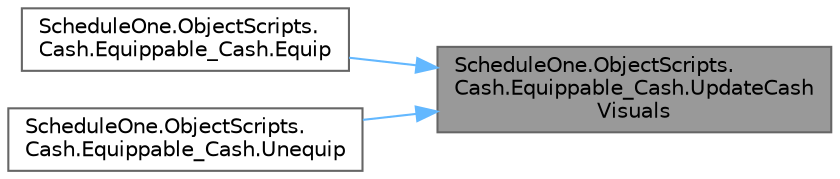 digraph "ScheduleOne.ObjectScripts.Cash.Equippable_Cash.UpdateCashVisuals"
{
 // LATEX_PDF_SIZE
  bgcolor="transparent";
  edge [fontname=Helvetica,fontsize=10,labelfontname=Helvetica,labelfontsize=10];
  node [fontname=Helvetica,fontsize=10,shape=box,height=0.2,width=0.4];
  rankdir="RL";
  Node1 [id="Node000001",label="ScheduleOne.ObjectScripts.\lCash.Equippable_Cash.UpdateCash\lVisuals",height=0.2,width=0.4,color="gray40", fillcolor="grey60", style="filled", fontcolor="black",tooltip=" "];
  Node1 -> Node2 [id="edge1_Node000001_Node000002",dir="back",color="steelblue1",style="solid",tooltip=" "];
  Node2 [id="Node000002",label="ScheduleOne.ObjectScripts.\lCash.Equippable_Cash.Equip",height=0.2,width=0.4,color="grey40", fillcolor="white", style="filled",URL="$class_schedule_one_1_1_object_scripts_1_1_cash_1_1_equippable___cash.html#a8079a42a5751717085d6b0354cbb0232",tooltip=" "];
  Node1 -> Node3 [id="edge2_Node000001_Node000003",dir="back",color="steelblue1",style="solid",tooltip=" "];
  Node3 [id="Node000003",label="ScheduleOne.ObjectScripts.\lCash.Equippable_Cash.Unequip",height=0.2,width=0.4,color="grey40", fillcolor="white", style="filled",URL="$class_schedule_one_1_1_object_scripts_1_1_cash_1_1_equippable___cash.html#aa513e6175e71ddfcdf474ca613c709af",tooltip=" "];
}
